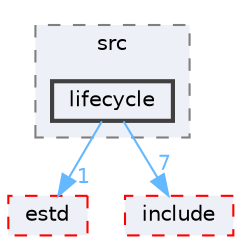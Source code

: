 digraph "lifecycle"
{
 // LATEX_PDF_SIZE
  bgcolor="transparent";
  edge [fontname=Helvetica,fontsize=10,labelfontname=Helvetica,labelfontsize=10];
  node [fontname=Helvetica,fontsize=10,shape=box,height=0.2,width=0.4];
  compound=true
  subgraph clusterdir_e0750638a1259fd4b0363e4fcbc9aee4 {
    graph [ bgcolor="#edf0f7", pencolor="grey50", label="src", fontname=Helvetica,fontsize=10 style="filled,dashed", URL="dir_e0750638a1259fd4b0363e4fcbc9aee4.html",tooltip=""]
  dir_4c749b69443b970993f3fa6656bffe1e [label="lifecycle", fillcolor="#edf0f7", color="grey25", style="filled,bold", URL="dir_4c749b69443b970993f3fa6656bffe1e.html",tooltip=""];
  }
  dir_705ed472854f071e46e92f9933f4d565 [label="estd", fillcolor="#edf0f7", color="red", style="filled,dashed", URL="dir_705ed472854f071e46e92f9933f4d565.html",tooltip=""];
  dir_98160fa1901c50fe34cd88e7cf50a1e5 [label="include", fillcolor="#edf0f7", color="red", style="filled,dashed", URL="dir_98160fa1901c50fe34cd88e7cf50a1e5.html",tooltip=""];
  dir_4c749b69443b970993f3fa6656bffe1e->dir_705ed472854f071e46e92f9933f4d565 [headlabel="1", labeldistance=1.5 headhref="dir_000135_000075.html" href="dir_000135_000075.html" color="steelblue1" fontcolor="steelblue1"];
  dir_4c749b69443b970993f3fa6656bffe1e->dir_98160fa1901c50fe34cd88e7cf50a1e5 [headlabel="7", labeldistance=1.5 headhref="dir_000135_000110.html" href="dir_000135_000110.html" color="steelblue1" fontcolor="steelblue1"];
}
